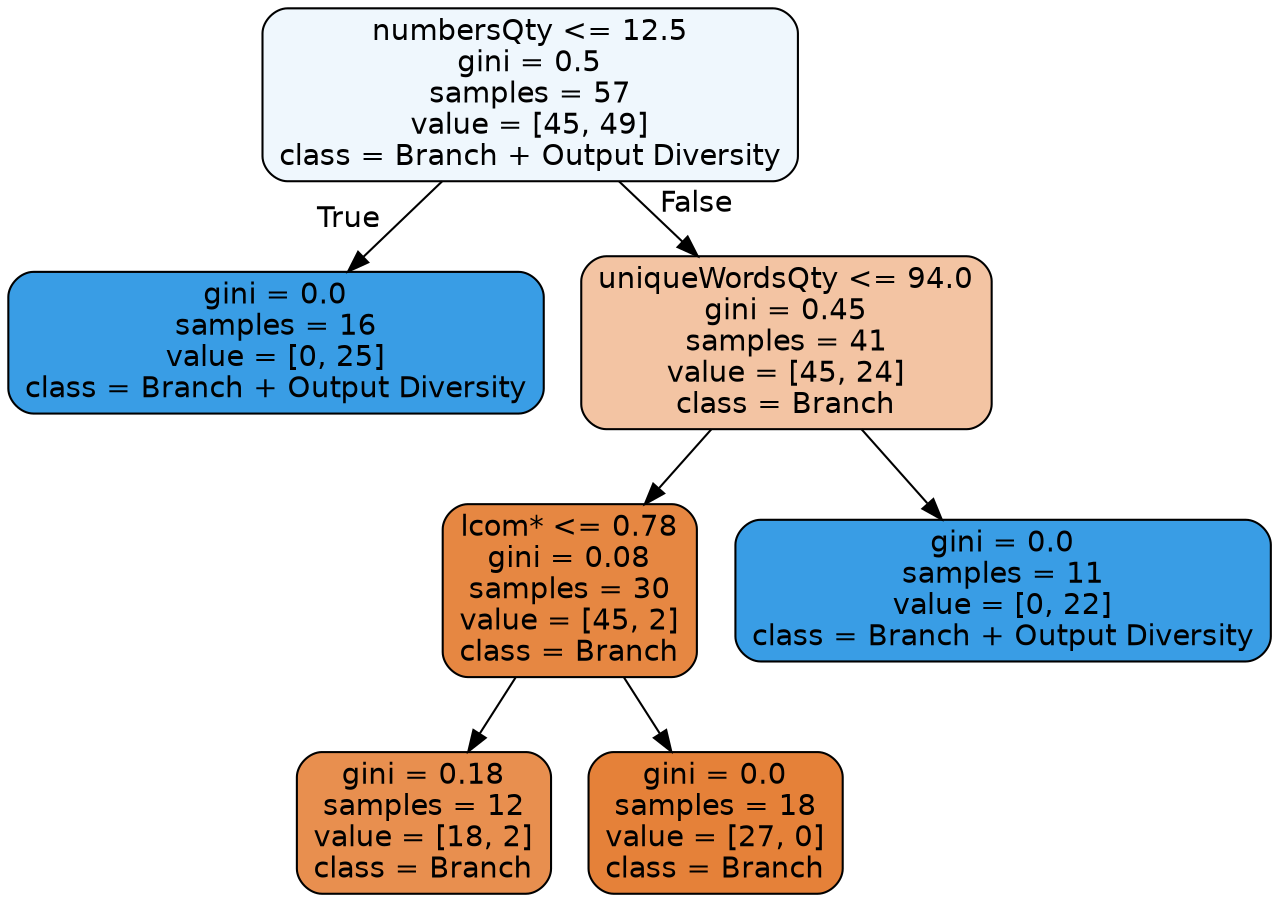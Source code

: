 digraph Tree {
node [shape=box, style="filled, rounded", color="black", fontname="helvetica"] ;
edge [fontname="helvetica"] ;
0 [label="numbersQty <= 12.5\ngini = 0.5\nsamples = 57\nvalue = [45, 49]\nclass = Branch + Output Diversity", fillcolor="#eff7fd"] ;
1 [label="gini = 0.0\nsamples = 16\nvalue = [0, 25]\nclass = Branch + Output Diversity", fillcolor="#399de5"] ;
0 -> 1 [labeldistance=2.5, labelangle=45, headlabel="True"] ;
2 [label="uniqueWordsQty <= 94.0\ngini = 0.45\nsamples = 41\nvalue = [45, 24]\nclass = Branch", fillcolor="#f3c4a3"] ;
0 -> 2 [labeldistance=2.5, labelangle=-45, headlabel="False"] ;
3 [label="lcom* <= 0.78\ngini = 0.08\nsamples = 30\nvalue = [45, 2]\nclass = Branch", fillcolor="#e68742"] ;
2 -> 3 ;
4 [label="gini = 0.18\nsamples = 12\nvalue = [18, 2]\nclass = Branch", fillcolor="#e88f4f"] ;
3 -> 4 ;
5 [label="gini = 0.0\nsamples = 18\nvalue = [27, 0]\nclass = Branch", fillcolor="#e58139"] ;
3 -> 5 ;
6 [label="gini = 0.0\nsamples = 11\nvalue = [0, 22]\nclass = Branch + Output Diversity", fillcolor="#399de5"] ;
2 -> 6 ;
}